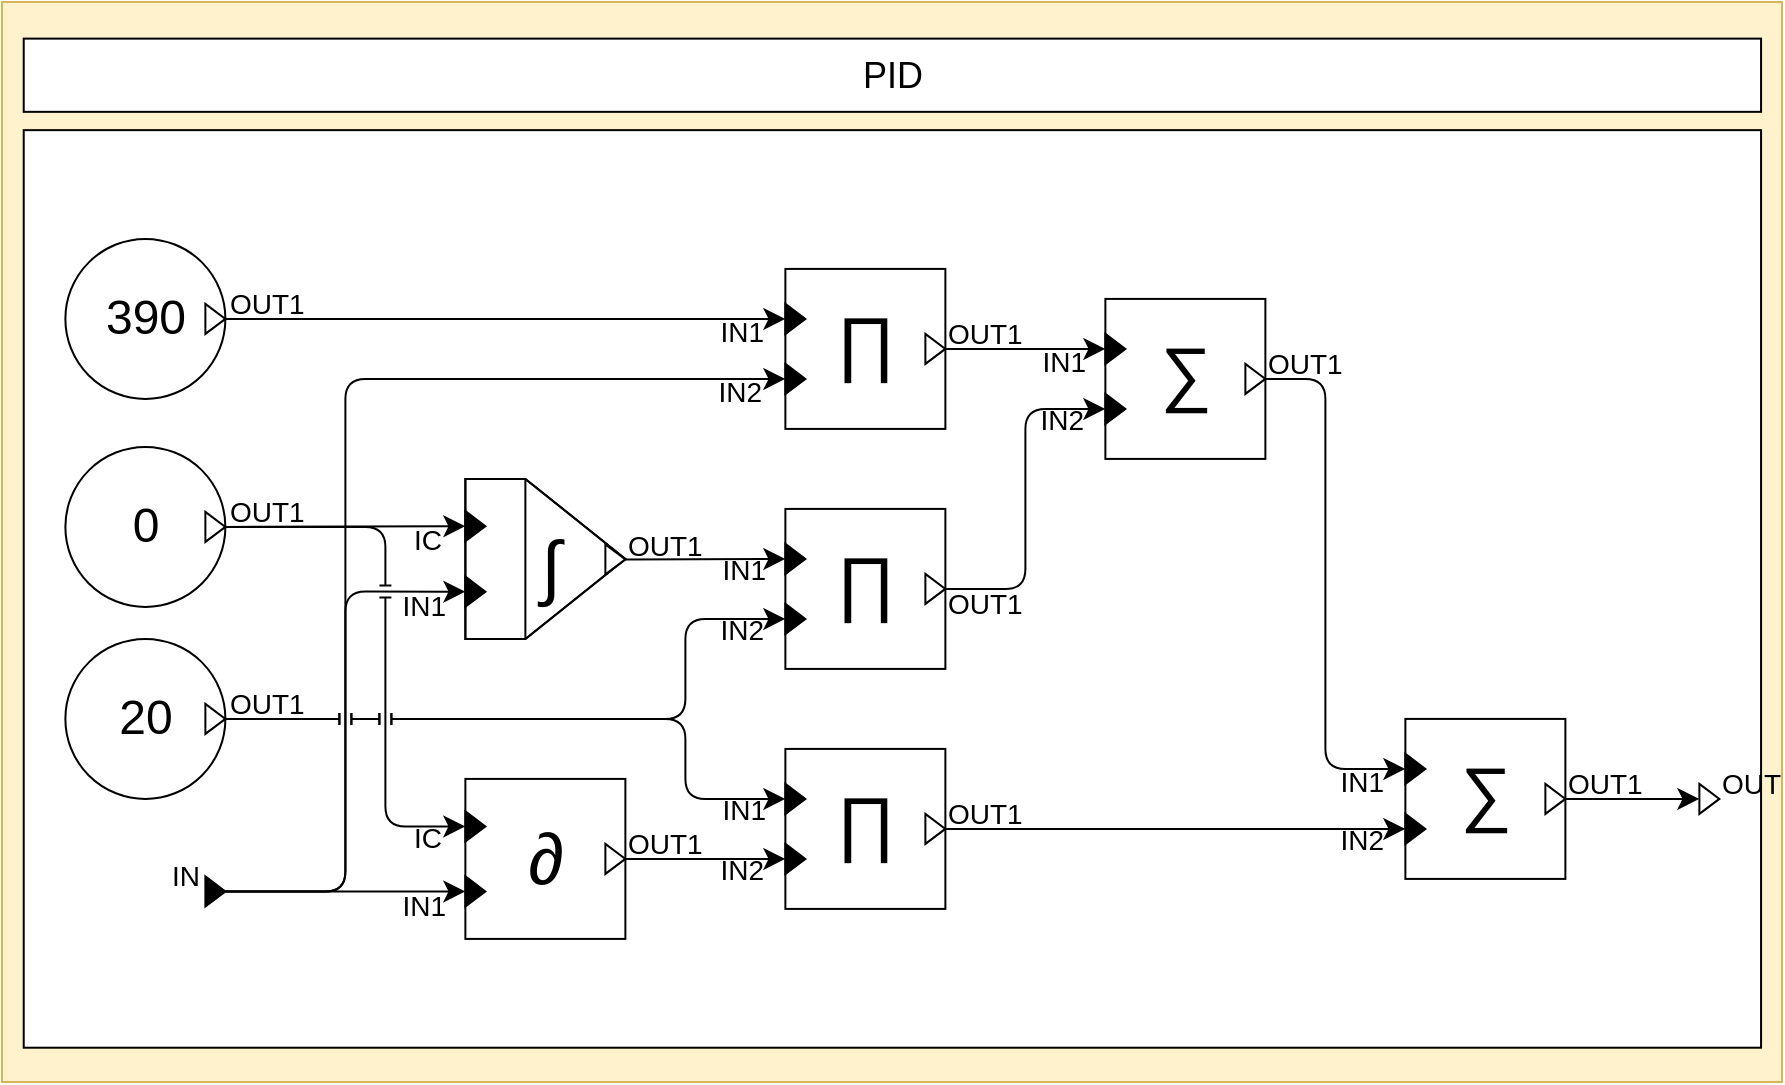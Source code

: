 <mxfile version="22.1.2" type="device">
  <diagram id="gDxQXCs5kidWnzTTBnJd" name="Page-1">
    <mxGraphModel dx="976" dy="587" grid="1" gridSize="10" guides="1" tooltips="1" connect="1" arrows="1" fold="1" page="1" pageScale="1" pageWidth="827" pageHeight="1169" math="0" shadow="0">
      <root>
        <mxCell id="0" />
        <mxCell id="1" parent="0" />
        <object label="" placeholders="1" class_name="PID" id="hTuh9AVs4zCKzSW3PpIh-1">
          <mxCell style="rounded=0;whiteSpace=wrap;html=1;fillColor=#fff2cc;strokeColor=#d6b656;container=0;connectable=0;allowArrows=0;treeFolding=0;moveCells=0;treeMoving=0;comic=0;rotatable=0;expand=1;autosize=1;resizeWidth=1;resizeHeight=1;metaEdit=1;fontSize=16;" parent="1" vertex="1">
            <mxGeometry width="890" height="540" as="geometry">
              <mxRectangle x="40" y="400" width="50" height="40" as="alternateBounds" />
            </mxGeometry>
          </mxCell>
        </object>
        <object label="%class_name%" placeholders="1" id="hTuh9AVs4zCKzSW3PpIh-2">
          <mxCell style="rounded=0;whiteSpace=wrap;html=1;fillColor=#ffffff;fontSize=18;connectable=0;allowArrows=0;rotatable=0;cloneable=0;deletable=0;" parent="hTuh9AVs4zCKzSW3PpIh-1" vertex="1">
            <mxGeometry x="10.858" y="18.309" width="868.671" height="36.609" as="geometry" />
          </mxCell>
        </object>
        <mxCell id="hTuh9AVs4zCKzSW3PpIh-3" value="" style="rounded=0;whiteSpace=wrap;html=1;fillColor=#ffffff;connectable=0;allowArrows=0;container=1;collapsible=0;portConstraintRotation=0;rotatable=0;cloneable=0;deletable=0;recursiveResize=0;fontSize=16;" parent="hTuh9AVs4zCKzSW3PpIh-1" vertex="1">
          <mxGeometry x="10.858" y="64.071" width="868.671" height="458.786" as="geometry">
            <mxRectangle x="10" y="70" width="50" height="40" as="alternateBounds" />
          </mxGeometry>
        </mxCell>
        <object label="%value%" placeholders="1" value="390" block_name="Kp" class_name="ConstantBlock" id="gklb_Mk5rIPpAmKBajpB-1">
          <mxCell style="ellipse;whiteSpace=wrap;html=1;comic=0;fillColor=#ffffff;fontSize=24;align=center;allowArrows=0;connectable=0;container=1;collapsible=0;recursiveResize=1;direction=west;resizable=0;metaEdit=1;" parent="hTuh9AVs4zCKzSW3PpIh-3" vertex="1">
            <mxGeometry x="20.832" y="54.389" width="80" height="80" as="geometry" />
          </mxCell>
        </object>
        <object label="%name%" placeholders="1" name="OUT1" class_name="OutputPort" id="gklb_Mk5rIPpAmKBajpB-2">
          <mxCell style="triangle;fillColor=#ffffff;fontSize=14;points=[[1,0.5]];allowArrows=0;verticalAlign=middle;horizontal=1;spacingTop=0;align=left;spacingLeft=4;spacingRight=0;html=1;comic=0;treeFolding=0;treeMoving=0;movable=1;resizable=0;rotatable=1;deletable=1;editable=1;connectable=1;movableLabel=1;spacing=2;aspect=fixed;metaEdit=1;" parent="gklb_Mk5rIPpAmKBajpB-1" vertex="1">
            <mxGeometry x="70" y="32.5" width="10" height="15" as="geometry">
              <mxPoint x="6" y="-7" as="offset" />
            </mxGeometry>
          </mxCell>
        </object>
        <object label="%value%" placeholders="1" value="20" block_name="Kid" class_name="ConstantBlock" id="gklb_Mk5rIPpAmKBajpB-3">
          <mxCell style="ellipse;whiteSpace=wrap;html=1;comic=0;fillColor=#ffffff;fontSize=24;align=center;allowArrows=0;connectable=0;container=1;collapsible=0;recursiveResize=1;direction=west;resizable=0;metaEdit=1;" parent="hTuh9AVs4zCKzSW3PpIh-3" vertex="1">
            <mxGeometry x="20.832" y="254.389" width="80" height="80" as="geometry" />
          </mxCell>
        </object>
        <object label="%name%" placeholders="1" name="OUT1" class_name="OutputPort" id="gklb_Mk5rIPpAmKBajpB-4">
          <mxCell style="triangle;fillColor=#ffffff;fontSize=14;points=[[1,0.5]];allowArrows=0;verticalAlign=middle;horizontal=1;spacingTop=0;align=left;spacingLeft=4;spacingRight=0;html=1;comic=0;treeFolding=0;treeMoving=0;movable=1;resizable=0;rotatable=1;deletable=1;editable=1;connectable=1;movableLabel=1;spacing=2;aspect=fixed;metaEdit=1;" parent="gklb_Mk5rIPpAmKBajpB-3" vertex="1">
            <mxGeometry x="70" y="32.5" width="10" height="15" as="geometry">
              <mxPoint x="6" y="-7" as="offset" />
            </mxGeometry>
          </mxCell>
        </object>
        <object label="%name%" placeholders="1" name="IN" class_name="InputPort" id="gklb_Mk5rIPpAmKBajpB-7">
          <mxCell style="triangle;fontSize=14;points=[[0,0.5],[1,0.5]];allowArrows=0;verticalAlign=middle;horizontal=1;spacingTop=0;align=right;spacingLeft=0;spacingRight=8;html=1;comic=0;treeFolding=0;treeMoving=0;resizable=0;movableLabel=1;spacing=2;aspect=fixed;fillColor=#000000;metaEdit=1;" parent="hTuh9AVs4zCKzSW3PpIh-3" vertex="1">
            <mxGeometry x="90.832" y="373.139" width="10" height="15" as="geometry">
              <mxPoint x="-4" y="-8" as="offset" />
            </mxGeometry>
          </mxCell>
        </object>
        <object label="%name%" placeholders="1" name="OUT" class_name="OutputPort" id="gklb_Mk5rIPpAmKBajpB-8">
          <mxCell style="triangle;fillColor=#ffffff;fontSize=14;points=[[0,0.5],[1,0.5]];allowArrows=0;verticalAlign=middle;horizontal=1;spacingTop=0;align=left;spacingLeft=4;spacingRight=0;html=1;comic=0;treeFolding=0;treeMoving=0;movable=1;resizable=0;rotatable=1;deletable=1;editable=1;connectable=1;movableLabel=1;spacing=2;aspect=fixed;metaEdit=1;" parent="hTuh9AVs4zCKzSW3PpIh-3" vertex="1">
            <mxGeometry x="837.832" y="326.889" width="10" height="15" as="geometry">
              <mxPoint x="5" y="-7" as="offset" />
            </mxGeometry>
          </mxCell>
        </object>
        <object label="%symbol%" class_name="IntegratorBlock" block_name="int" symbol="&amp;int;" placeholders="1" id="gklb_Mk5rIPpAmKBajpB-14">
          <mxCell style="shape=stencil(7ZVNDoMgEIVPw95IF24b294DFSuRggGq7e3LjzYSS6NRdybGMM7jyzi8CQCmskINBnFUAXgBcZxE+qXDzg+RbHCu3LcWCYIyil1GKsFr3JFC9QTCKiyIMll4BdFZa8zzXcA054xpGuFMepKJEMS3kHakylBe3wV/suIfbVA3yBQ60f1UD3sevDUterkf7Fvy9iJd6lIqJWxEhftgEx972qncZCvuZticcomXbbWGC/jDd2XAciNRyQWeb8qSUOoGKVjxYeTDyOuOe6eDWd/AWXM3SOeOiYUGplAvbNrdfTbzAQ==);whiteSpace=wrap;html=1;aspect=fixed;resizable=0;container=1;collapsible=0;spacingLeft=5;connectable=0;allowArrows=0;fontSize=36;spacingTop=7;metaEdit=1;" parent="hTuh9AVs4zCKzSW3PpIh-3" vertex="1">
            <mxGeometry x="220.832" y="174.389" width="80" height="80" as="geometry" />
          </mxCell>
        </object>
        <object label="%name%" placeholders="1" name="OUT1" class_name="OutputPort" id="gklb_Mk5rIPpAmKBajpB-15">
          <mxCell style="triangle;fillColor=#ffffff;fontSize=14;points=[[1,0.5]];allowArrows=0;verticalAlign=middle;horizontal=1;spacingTop=0;align=left;spacingLeft=4;spacingRight=0;html=1;comic=0;treeFolding=0;treeMoving=0;movable=1;resizable=0;rotatable=1;deletable=1;editable=1;connectable=1;movableLabel=1;spacing=2;aspect=fixed;metaEdit=1;" parent="gklb_Mk5rIPpAmKBajpB-14" vertex="1">
            <mxGeometry x="70" y="32.75" width="10" height="15" as="geometry">
              <mxPoint x="5" y="-7" as="offset" />
            </mxGeometry>
          </mxCell>
        </object>
        <object label="%name%" placeholders="1" name="IC" class_name="InputPort" id="gklb_Mk5rIPpAmKBajpB-16">
          <mxCell style="triangle;fontSize=14;points=[[0,0.5]];allowArrows=0;verticalAlign=middle;horizontal=1;spacingTop=0;align=right;spacingLeft=0;spacingRight=8;html=1;comic=0;treeFolding=0;treeMoving=0;resizable=0;movableLabel=1;spacing=2;aspect=fixed;fillColor=#000000;metaEdit=1;" parent="gklb_Mk5rIPpAmKBajpB-14" vertex="1">
            <mxGeometry y="16.12" width="10" height="15" as="geometry">
              <mxPoint x="-13" y="7" as="offset" />
            </mxGeometry>
          </mxCell>
        </object>
        <object label="%name%" placeholders="1" name="IN1" class_name="InputPort" id="gklb_Mk5rIPpAmKBajpB-17">
          <mxCell style="triangle;fontSize=14;points=[[0,0.5]];allowArrows=0;verticalAlign=middle;horizontal=1;spacingTop=0;align=right;spacingLeft=0;spacingRight=8;html=1;comic=0;treeFolding=0;treeMoving=0;resizable=0;movableLabel=1;spacing=2;aspect=fixed;fillColor=#000000;metaEdit=1;" parent="gklb_Mk5rIPpAmKBajpB-14" vertex="1">
            <mxGeometry y="48.87" width="10" height="15" as="geometry">
              <mxPoint x="-11" y="7" as="offset" />
            </mxGeometry>
          </mxCell>
        </object>
        <mxCell id="gklb_Mk5rIPpAmKBajpB-67" style="edgeStyle=orthogonalEdgeStyle;rounded=1;orthogonalLoop=1;jettySize=auto;html=1;exitX=1;exitY=0.5;exitDx=0;exitDy=0;entryX=0;entryY=0.5;entryDx=0;entryDy=0;fontSize=12;startSize=8;endSize=8;" parent="hTuh9AVs4zCKzSW3PpIh-3" source="gklb_Mk5rIPpAmKBajpB-7" target="gklb_Mk5rIPpAmKBajpB-17" edge="1">
          <mxGeometry relative="1" as="geometry" />
        </mxCell>
        <object label="%symbol%" placeholders="1" symbol="&amp;part;" class_name="DerivatorBlock" block_name="der" id="gklb_Mk5rIPpAmKBajpB-18">
          <mxCell style="whiteSpace=wrap;html=1;aspect=fixed;comic=0;fillColor=#FFFFFF;fontSize=36;align=center;resizable=0;container=1;collapsible=0;points=[];allowArrows=0;metaEdit=1;connectable=0;" parent="hTuh9AVs4zCKzSW3PpIh-3" vertex="1">
            <mxGeometry x="220.832" y="324.389" width="80" height="80" as="geometry" />
          </mxCell>
        </object>
        <object label="%name%" placeholders="1" name="OUT1" class_name="OutputPort" id="gklb_Mk5rIPpAmKBajpB-19">
          <mxCell style="triangle;fillColor=#ffffff;fontSize=14;points=[[1,0.5]];allowArrows=0;verticalAlign=middle;horizontal=1;spacingTop=0;align=left;spacingLeft=4;spacingRight=0;html=1;comic=0;treeFolding=0;treeMoving=0;movable=1;resizable=0;rotatable=1;deletable=1;editable=1;connectable=1;movableLabel=1;spacing=2;aspect=fixed;metaEdit=1;" parent="gklb_Mk5rIPpAmKBajpB-18" vertex="1">
            <mxGeometry x="70" y="32.5" width="10" height="15" as="geometry">
              <mxPoint x="5" y="-7" as="offset" />
            </mxGeometry>
          </mxCell>
        </object>
        <object label="%name%" placeholders="1" name="IC" class_name="InputPort" id="gklb_Mk5rIPpAmKBajpB-20">
          <mxCell style="triangle;fontSize=14;points=[[0,0.5]];allowArrows=0;verticalAlign=middle;horizontal=1;spacingTop=0;align=right;spacingLeft=0;spacingRight=8;html=1;comic=0;treeFolding=0;treeMoving=0;resizable=0;movableLabel=1;spacing=2;aspect=fixed;fillColor=#000000;metaEdit=1;" parent="gklb_Mk5rIPpAmKBajpB-18" vertex="1">
            <mxGeometry y="16.25" width="10" height="15" as="geometry">
              <mxPoint x="-13" y="6" as="offset" />
            </mxGeometry>
          </mxCell>
        </object>
        <object label="%name%" placeholders="1" name="IN1" class_name="InputPort" id="gklb_Mk5rIPpAmKBajpB-21">
          <mxCell style="triangle;fontSize=14;points=[[0,0.5]];allowArrows=0;verticalAlign=middle;horizontal=1;spacingTop=0;align=right;spacingLeft=0;spacingRight=8;html=1;comic=0;treeFolding=0;treeMoving=0;resizable=0;movableLabel=1;spacing=2;aspect=fixed;fillColor=#000000;metaEdit=1;" parent="gklb_Mk5rIPpAmKBajpB-18" vertex="1">
            <mxGeometry y="48.75" width="10" height="15" as="geometry">
              <mxPoint x="-11" y="7" as="offset" />
            </mxGeometry>
          </mxCell>
        </object>
        <mxCell id="gklb_Mk5rIPpAmKBajpB-58" style="edgeStyle=none;curved=1;rounded=0;orthogonalLoop=1;jettySize=auto;html=1;exitX=1;exitY=0.5;exitDx=0;exitDy=0;entryX=0;entryY=0.5;entryDx=0;entryDy=0;fontSize=12;startSize=8;endSize=8;" parent="hTuh9AVs4zCKzSW3PpIh-3" source="gklb_Mk5rIPpAmKBajpB-7" target="gklb_Mk5rIPpAmKBajpB-21" edge="1">
          <mxGeometry relative="1" as="geometry" />
        </mxCell>
        <object label="%symbol%" placeholders="1" symbol="&amp;sum;" class_name="AdderBlock" block_name="sum1" numberOfInputs="2" id="gklb_Mk5rIPpAmKBajpB-24">
          <mxCell style="whiteSpace=wrap;html=1;aspect=fixed;comic=0;fillColor=#FFFFFF;fontSize=36;align=center;resizable=0;container=1;collapsible=0;points=[];allowArrows=0;spacingTop=-6;metaEdit=1;connectable=0;" parent="hTuh9AVs4zCKzSW3PpIh-3" vertex="1">
            <mxGeometry x="540.832" y="84.389" width="80" height="80" as="geometry" />
          </mxCell>
        </object>
        <object label="%name%" placeholders="1" name="OUT1" class_name="OutputPort" id="gklb_Mk5rIPpAmKBajpB-25">
          <mxCell style="triangle;fillColor=#ffffff;fontSize=14;points=[[1,0.5]];allowArrows=0;verticalAlign=middle;horizontal=1;spacingTop=0;align=left;spacingLeft=4;spacingRight=0;html=1;comic=0;treeFolding=0;treeMoving=0;movable=1;resizable=0;rotatable=1;deletable=1;editable=1;connectable=1;movableLabel=1;spacing=2;aspect=fixed;metaEdit=1;" parent="gklb_Mk5rIPpAmKBajpB-24" vertex="1">
            <mxGeometry x="70" y="32.5" width="10" height="15" as="geometry">
              <mxPoint x="5" y="-7" as="offset" />
            </mxGeometry>
          </mxCell>
        </object>
        <object label="%name%" placeholders="1" name="IN1" class_name="InputPort" id="gklb_Mk5rIPpAmKBajpB-26">
          <mxCell style="triangle;fontSize=14;points=[[0,0.5]];allowArrows=0;verticalAlign=middle;horizontal=1;spacingTop=0;align=right;spacingLeft=0;spacingRight=8;html=1;comic=0;treeFolding=0;treeMoving=0;resizable=0;movableLabel=1;spacing=2;aspect=fixed;fillColor=#000000;metaEdit=1;" parent="gklb_Mk5rIPpAmKBajpB-24" vertex="1">
            <mxGeometry y="17.5" width="10" height="15" as="geometry">
              <mxPoint x="-11" y="7" as="offset" />
            </mxGeometry>
          </mxCell>
        </object>
        <object label="%name%" placeholders="1" name="IN2" class_name="InputPort" id="gklb_Mk5rIPpAmKBajpB-27">
          <mxCell style="triangle;fontSize=14;points=[[0,0.5]];allowArrows=0;verticalAlign=middle;horizontal=1;spacingTop=0;align=right;spacingLeft=0;spacingRight=8;html=1;comic=0;treeFolding=0;treeMoving=0;resizable=0;movableLabel=1;spacing=2;aspect=fixed;fillColor=#000000;metaEdit=1;" parent="gklb_Mk5rIPpAmKBajpB-24" vertex="1">
            <mxGeometry y="47.5" width="10" height="15" as="geometry">
              <mxPoint x="-12" y="6" as="offset" />
            </mxGeometry>
          </mxCell>
        </object>
        <object label="%symbol%" placeholders="1" symbol="&amp;sum;" class_name="AdderBlock" block_name="sum2" numberOfInputs="2" id="gklb_Mk5rIPpAmKBajpB-29">
          <mxCell style="whiteSpace=wrap;html=1;aspect=fixed;comic=0;fillColor=#FFFFFF;fontSize=36;align=center;resizable=0;container=1;collapsible=0;points=[];allowArrows=0;spacingTop=-6;metaEdit=1;connectable=0;" parent="hTuh9AVs4zCKzSW3PpIh-3" vertex="1">
            <mxGeometry x="690.832" y="294.389" width="80" height="80" as="geometry" />
          </mxCell>
        </object>
        <object label="%name%" placeholders="1" name="OUT1" class_name="OutputPort" id="gklb_Mk5rIPpAmKBajpB-30">
          <mxCell style="triangle;fillColor=#ffffff;fontSize=14;points=[[1,0.5]];allowArrows=0;verticalAlign=middle;horizontal=1;spacingTop=0;align=left;spacingLeft=4;spacingRight=0;html=1;comic=0;treeFolding=0;treeMoving=0;movable=1;resizable=0;rotatable=1;deletable=1;editable=1;connectable=1;movableLabel=1;spacing=2;aspect=fixed;metaEdit=1;" parent="gklb_Mk5rIPpAmKBajpB-29" vertex="1">
            <mxGeometry x="70" y="32.5" width="10" height="15" as="geometry">
              <mxPoint x="5" y="-7" as="offset" />
            </mxGeometry>
          </mxCell>
        </object>
        <object label="%name%" placeholders="1" name="IN1" class_name="InputPort" id="gklb_Mk5rIPpAmKBajpB-31">
          <mxCell style="triangle;fontSize=14;points=[[0,0.5]];allowArrows=0;verticalAlign=middle;horizontal=1;spacingTop=0;align=right;spacingLeft=0;spacingRight=8;html=1;comic=0;treeFolding=0;treeMoving=0;resizable=0;movableLabel=1;spacing=2;aspect=fixed;fillColor=#000000;metaEdit=1;" parent="gklb_Mk5rIPpAmKBajpB-29" vertex="1">
            <mxGeometry y="17.5" width="10" height="15" as="geometry">
              <mxPoint x="-12" y="7" as="offset" />
            </mxGeometry>
          </mxCell>
        </object>
        <object label="%name%" placeholders="1" name="IN2" class_name="InputPort" id="gklb_Mk5rIPpAmKBajpB-32">
          <mxCell style="triangle;fontSize=14;points=[[0,0.5]];allowArrows=0;verticalAlign=middle;horizontal=1;spacingTop=0;align=right;spacingLeft=0;spacingRight=8;html=1;comic=0;treeFolding=0;treeMoving=0;resizable=0;movableLabel=1;spacing=2;aspect=fixed;fillColor=#000000;metaEdit=1;" parent="gklb_Mk5rIPpAmKBajpB-29" vertex="1">
            <mxGeometry y="47.5" width="10" height="15" as="geometry">
              <mxPoint x="-12" y="6" as="offset" />
            </mxGeometry>
          </mxCell>
        </object>
        <object label="%symbol%" placeholders="1" symbol="&amp;prod;" class_name="ProductBlock" block_name="prod1" numberOfInputs="2" id="gklb_Mk5rIPpAmKBajpB-34">
          <mxCell style="whiteSpace=wrap;html=1;aspect=fixed;comic=0;fillColor=#FFFFFF;fontSize=36;align=center;resizable=0;container=1;collapsible=0;points=[];allowArrows=0;spacingTop=-6;metaEdit=1;connectable=0;" parent="hTuh9AVs4zCKzSW3PpIh-3" vertex="1">
            <mxGeometry x="380.832" y="69.389" width="80" height="80" as="geometry" />
          </mxCell>
        </object>
        <object label="%name%" placeholders="1" name="OUT1" class_name="OutputPort" id="gklb_Mk5rIPpAmKBajpB-35">
          <mxCell style="triangle;fillColor=#ffffff;fontSize=14;points=[[1,0.5]];allowArrows=0;verticalAlign=middle;horizontal=1;spacingTop=0;align=left;spacingLeft=4;spacingRight=0;html=1;comic=0;treeFolding=0;treeMoving=0;movable=1;resizable=0;rotatable=1;deletable=1;editable=1;connectable=1;movableLabel=1;spacing=2;aspect=fixed;metaEdit=1;" parent="gklb_Mk5rIPpAmKBajpB-34" vertex="1">
            <mxGeometry x="70" y="32.5" width="10" height="15" as="geometry">
              <mxPoint x="5" y="-7" as="offset" />
            </mxGeometry>
          </mxCell>
        </object>
        <object label="%name%" placeholders="1" name="IN1" class_name="InputPort" id="gklb_Mk5rIPpAmKBajpB-36">
          <mxCell style="triangle;fontSize=14;points=[[0,0.5]];allowArrows=0;verticalAlign=middle;horizontal=1;spacingTop=0;align=right;spacingLeft=0;spacingRight=8;html=1;comic=0;treeFolding=0;treeMoving=0;resizable=0;movableLabel=1;spacing=2;aspect=fixed;fillColor=#000000;metaEdit=1;" parent="gklb_Mk5rIPpAmKBajpB-34" vertex="1">
            <mxGeometry y="17.5" width="10" height="15" as="geometry">
              <mxPoint x="-12" y="7" as="offset" />
            </mxGeometry>
          </mxCell>
        </object>
        <object label="%name%" placeholders="1" name="IN2" class_name="InputPort" id="gklb_Mk5rIPpAmKBajpB-37">
          <mxCell style="triangle;fontSize=14;points=[[0,0.5]];allowArrows=0;verticalAlign=middle;horizontal=1;spacingTop=0;align=right;spacingLeft=0;spacingRight=8;html=1;comic=0;treeFolding=0;treeMoving=0;resizable=0;movableLabel=1;spacing=2;aspect=fixed;fillColor=#000000;metaEdit=1;" parent="gklb_Mk5rIPpAmKBajpB-34" vertex="1">
            <mxGeometry y="47.5" width="10" height="15" as="geometry">
              <mxPoint x="-13" y="7" as="offset" />
            </mxGeometry>
          </mxCell>
        </object>
        <object label="%symbol%" placeholders="1" symbol="&amp;prod;" class_name="ProductBlock" block_name="prod2" numberOfInputs="2" id="gklb_Mk5rIPpAmKBajpB-38">
          <mxCell style="whiteSpace=wrap;html=1;aspect=fixed;comic=0;fillColor=#FFFFFF;fontSize=36;align=center;resizable=0;container=1;collapsible=0;points=[];allowArrows=0;spacingTop=-6;metaEdit=1;connectable=0;" parent="hTuh9AVs4zCKzSW3PpIh-3" vertex="1">
            <mxGeometry x="380.832" y="189.389" width="80" height="80" as="geometry" />
          </mxCell>
        </object>
        <object label="%name%" placeholders="1" name="OUT1" class_name="OutputPort" id="gklb_Mk5rIPpAmKBajpB-39">
          <mxCell style="triangle;fillColor=#ffffff;fontSize=14;points=[[1,0.5]];allowArrows=0;verticalAlign=middle;horizontal=1;spacingTop=0;align=left;spacingLeft=4;spacingRight=0;html=1;comic=0;treeFolding=0;treeMoving=0;movable=1;resizable=0;rotatable=1;deletable=1;editable=1;connectable=1;movableLabel=1;spacing=2;aspect=fixed;metaEdit=1;" parent="gklb_Mk5rIPpAmKBajpB-38" vertex="1">
            <mxGeometry x="70" y="32.5" width="10" height="15" as="geometry">
              <mxPoint x="5" y="8" as="offset" />
            </mxGeometry>
          </mxCell>
        </object>
        <object label="%name%" placeholders="1" name="IN1" class_name="InputPort" id="gklb_Mk5rIPpAmKBajpB-40">
          <mxCell style="triangle;fontSize=14;points=[[0,0.5]];allowArrows=0;verticalAlign=middle;horizontal=1;spacingTop=0;align=right;spacingLeft=0;spacingRight=8;html=1;comic=0;treeFolding=0;treeMoving=0;resizable=0;movableLabel=1;spacing=2;aspect=fixed;fillColor=#000000;metaEdit=1;" parent="gklb_Mk5rIPpAmKBajpB-38" vertex="1">
            <mxGeometry y="17.5" width="10" height="15" as="geometry">
              <mxPoint x="-11" y="6" as="offset" />
            </mxGeometry>
          </mxCell>
        </object>
        <object label="%name%" placeholders="1" name="IN2" class_name="InputPort" id="gklb_Mk5rIPpAmKBajpB-41">
          <mxCell style="triangle;fontSize=14;points=[[0,0.5]];allowArrows=0;verticalAlign=middle;horizontal=1;spacingTop=0;align=right;spacingLeft=0;spacingRight=8;html=1;comic=0;treeFolding=0;treeMoving=0;resizable=0;movableLabel=1;spacing=2;aspect=fixed;fillColor=#000000;metaEdit=1;" parent="gklb_Mk5rIPpAmKBajpB-38" vertex="1">
            <mxGeometry y="47.5" width="10" height="15" as="geometry">
              <mxPoint x="-12" y="6" as="offset" />
            </mxGeometry>
          </mxCell>
        </object>
        <object label="%symbol%" placeholders="1" symbol="&amp;prod;" class_name="ProductBlock" block_name="prod3" numberOfInputs="2" id="gklb_Mk5rIPpAmKBajpB-42">
          <mxCell style="whiteSpace=wrap;html=1;aspect=fixed;comic=0;fillColor=#FFFFFF;fontSize=36;align=center;resizable=0;container=1;collapsible=0;points=[];allowArrows=0;spacingTop=-6;metaEdit=1;connectable=0;" parent="hTuh9AVs4zCKzSW3PpIh-3" vertex="1">
            <mxGeometry x="380.832" y="309.389" width="80" height="80" as="geometry" />
          </mxCell>
        </object>
        <object label="%name%" placeholders="1" name="OUT1" class_name="OutputPort" id="gklb_Mk5rIPpAmKBajpB-43">
          <mxCell style="triangle;fillColor=#ffffff;fontSize=14;points=[[1,0.5]];allowArrows=0;verticalAlign=middle;horizontal=1;spacingTop=0;align=left;spacingLeft=4;spacingRight=0;html=1;comic=0;treeFolding=0;treeMoving=0;movable=1;resizable=0;rotatable=1;deletable=1;editable=1;connectable=1;movableLabel=1;spacing=2;aspect=fixed;metaEdit=1;" parent="gklb_Mk5rIPpAmKBajpB-42" vertex="1">
            <mxGeometry x="70" y="32.5" width="10" height="15" as="geometry">
              <mxPoint x="5" y="-7" as="offset" />
            </mxGeometry>
          </mxCell>
        </object>
        <object label="%name%" placeholders="1" name="IN1" class_name="InputPort" id="gklb_Mk5rIPpAmKBajpB-44">
          <mxCell style="triangle;fontSize=14;points=[[0,0.5]];allowArrows=0;verticalAlign=middle;horizontal=1;spacingTop=0;align=right;spacingLeft=0;spacingRight=8;html=1;comic=0;treeFolding=0;treeMoving=0;resizable=0;movableLabel=1;spacing=2;aspect=fixed;fillColor=#000000;metaEdit=1;" parent="gklb_Mk5rIPpAmKBajpB-42" vertex="1">
            <mxGeometry y="17.5" width="10" height="15" as="geometry">
              <mxPoint x="-11" y="6" as="offset" />
            </mxGeometry>
          </mxCell>
        </object>
        <object label="%name%" placeholders="1" name="IN2" class_name="InputPort" id="gklb_Mk5rIPpAmKBajpB-45">
          <mxCell style="triangle;fontSize=14;points=[[0,0.5]];allowArrows=0;verticalAlign=middle;horizontal=1;spacingTop=0;align=right;spacingLeft=0;spacingRight=8;html=1;comic=0;treeFolding=0;treeMoving=0;resizable=0;movableLabel=1;spacing=2;aspect=fixed;fillColor=#000000;metaEdit=1;" parent="gklb_Mk5rIPpAmKBajpB-42" vertex="1">
            <mxGeometry y="47.5" width="10" height="15" as="geometry">
              <mxPoint x="-12" y="6" as="offset" />
            </mxGeometry>
          </mxCell>
        </object>
        <object label="%value%" placeholders="1" value="0" block_name="zeroCt" class_name="ConstantBlock" id="gklb_Mk5rIPpAmKBajpB-46">
          <mxCell style="ellipse;whiteSpace=wrap;html=1;comic=0;fillColor=#ffffff;fontSize=24;align=center;allowArrows=0;connectable=0;container=1;collapsible=0;recursiveResize=1;direction=west;resizable=0;metaEdit=1;" parent="hTuh9AVs4zCKzSW3PpIh-3" vertex="1">
            <mxGeometry x="20.832" y="158.389" width="80" height="80" as="geometry" />
          </mxCell>
        </object>
        <object label="%name%" placeholders="1" name="OUT1" class_name="OutputPort" id="gklb_Mk5rIPpAmKBajpB-47">
          <mxCell style="triangle;fillColor=#ffffff;fontSize=14;points=[[1,0.5]];allowArrows=0;verticalAlign=middle;horizontal=1;spacingTop=0;align=left;spacingLeft=4;spacingRight=0;html=1;comic=0;treeFolding=0;treeMoving=0;movable=1;resizable=0;rotatable=1;deletable=1;editable=1;connectable=1;movableLabel=1;spacing=2;aspect=fixed;metaEdit=1;" parent="gklb_Mk5rIPpAmKBajpB-46" vertex="1">
            <mxGeometry x="70" y="32.5" width="10" height="15" as="geometry">
              <mxPoint x="6" y="-7" as="offset" />
            </mxGeometry>
          </mxCell>
        </object>
        <mxCell id="gklb_Mk5rIPpAmKBajpB-49" style="edgeStyle=none;curved=1;rounded=0;orthogonalLoop=1;jettySize=auto;html=1;exitX=1;exitY=0.5;exitDx=0;exitDy=0;entryX=0;entryY=0.5;entryDx=0;entryDy=0;fontSize=12;startSize=8;endSize=8;" parent="hTuh9AVs4zCKzSW3PpIh-3" source="gklb_Mk5rIPpAmKBajpB-2" target="gklb_Mk5rIPpAmKBajpB-36" edge="1">
          <mxGeometry relative="1" as="geometry" />
        </mxCell>
        <mxCell id="gklb_Mk5rIPpAmKBajpB-51" style="edgeStyle=orthogonalEdgeStyle;rounded=1;orthogonalLoop=1;jettySize=auto;html=1;exitX=1;exitY=0.5;exitDx=0;exitDy=0;entryX=0;entryY=0.5;entryDx=0;entryDy=0;fontSize=12;startSize=8;endSize=8;jumpStyle=line;" parent="hTuh9AVs4zCKzSW3PpIh-3" source="gklb_Mk5rIPpAmKBajpB-47" target="gklb_Mk5rIPpAmKBajpB-20" edge="1">
          <mxGeometry relative="1" as="geometry">
            <Array as="points">
              <mxPoint x="180.832" y="198.389" />
              <mxPoint x="180.832" y="348.389" />
            </Array>
          </mxGeometry>
        </mxCell>
        <mxCell id="gklb_Mk5rIPpAmKBajpB-52" style="edgeStyle=none;curved=1;rounded=0;orthogonalLoop=1;jettySize=auto;html=1;exitX=1;exitY=0.5;exitDx=0;exitDy=0;entryX=0;entryY=0.5;entryDx=0;entryDy=0;fontSize=12;startSize=8;endSize=8;" parent="hTuh9AVs4zCKzSW3PpIh-3" source="gklb_Mk5rIPpAmKBajpB-15" target="gklb_Mk5rIPpAmKBajpB-40" edge="1">
          <mxGeometry relative="1" as="geometry" />
        </mxCell>
        <mxCell id="gklb_Mk5rIPpAmKBajpB-53" style="edgeStyle=none;curved=1;rounded=0;orthogonalLoop=1;jettySize=auto;html=1;exitX=1;exitY=0.5;exitDx=0;exitDy=0;entryX=0;entryY=0.5;entryDx=0;entryDy=0;fontSize=12;startSize=8;endSize=8;" parent="hTuh9AVs4zCKzSW3PpIh-3" source="gklb_Mk5rIPpAmKBajpB-19" target="gklb_Mk5rIPpAmKBajpB-45" edge="1">
          <mxGeometry relative="1" as="geometry" />
        </mxCell>
        <mxCell id="gklb_Mk5rIPpAmKBajpB-59" style="edgeStyle=orthogonalEdgeStyle;rounded=1;orthogonalLoop=1;jettySize=auto;html=1;exitX=1;exitY=0.5;exitDx=0;exitDy=0;entryX=0;entryY=0.5;entryDx=0;entryDy=0;fontSize=12;startSize=8;endSize=8;jumpStyle=line;" parent="hTuh9AVs4zCKzSW3PpIh-3" source="gklb_Mk5rIPpAmKBajpB-4" target="gklb_Mk5rIPpAmKBajpB-41" edge="1">
          <mxGeometry relative="1" as="geometry">
            <Array as="points">
              <mxPoint x="330.832" y="294.389" />
              <mxPoint x="330.832" y="244.389" />
            </Array>
          </mxGeometry>
        </mxCell>
        <mxCell id="gklb_Mk5rIPpAmKBajpB-60" style="edgeStyle=orthogonalEdgeStyle;rounded=1;orthogonalLoop=1;jettySize=auto;html=1;exitX=1;exitY=0.5;exitDx=0;exitDy=0;entryX=0;entryY=0.5;entryDx=0;entryDy=0;fontSize=12;startSize=8;endSize=8;jumpStyle=line;strokeColor=default;" parent="hTuh9AVs4zCKzSW3PpIh-3" source="gklb_Mk5rIPpAmKBajpB-4" target="gklb_Mk5rIPpAmKBajpB-44" edge="1">
          <mxGeometry relative="1" as="geometry">
            <Array as="points">
              <mxPoint x="330.832" y="294.389" />
              <mxPoint x="330.832" y="334.389" />
            </Array>
          </mxGeometry>
        </mxCell>
        <mxCell id="gklb_Mk5rIPpAmKBajpB-69" style="edgeStyle=orthogonalEdgeStyle;rounded=0;orthogonalLoop=1;jettySize=auto;html=1;exitX=1;exitY=0.5;exitDx=0;exitDy=0;entryX=0;entryY=0.5;entryDx=0;entryDy=0;fontSize=12;startSize=8;endSize=8;jumpStyle=line;" parent="hTuh9AVs4zCKzSW3PpIh-3" source="gklb_Mk5rIPpAmKBajpB-47" target="gklb_Mk5rIPpAmKBajpB-16" edge="1">
          <mxGeometry relative="1" as="geometry" />
        </mxCell>
        <mxCell id="gklb_Mk5rIPpAmKBajpB-70" style="edgeStyle=none;curved=1;rounded=0;orthogonalLoop=1;jettySize=auto;html=1;exitX=1;exitY=0.5;exitDx=0;exitDy=0;entryX=0;entryY=0.5;entryDx=0;entryDy=0;fontSize=12;startSize=8;endSize=8;" parent="hTuh9AVs4zCKzSW3PpIh-3" source="gklb_Mk5rIPpAmKBajpB-35" target="gklb_Mk5rIPpAmKBajpB-26" edge="1">
          <mxGeometry relative="1" as="geometry" />
        </mxCell>
        <mxCell id="gklb_Mk5rIPpAmKBajpB-71" style="edgeStyle=orthogonalEdgeStyle;rounded=1;orthogonalLoop=1;jettySize=auto;html=1;exitX=1;exitY=0.5;exitDx=0;exitDy=0;entryX=0;entryY=0.5;entryDx=0;entryDy=0;fontSize=12;startSize=8;endSize=8;" parent="hTuh9AVs4zCKzSW3PpIh-3" source="gklb_Mk5rIPpAmKBajpB-39" target="gklb_Mk5rIPpAmKBajpB-27" edge="1">
          <mxGeometry relative="1" as="geometry">
            <Array as="points">
              <mxPoint x="500.832" y="229.389" />
              <mxPoint x="500.832" y="139.389" />
            </Array>
          </mxGeometry>
        </mxCell>
        <mxCell id="gklb_Mk5rIPpAmKBajpB-72" style="edgeStyle=none;curved=1;rounded=0;orthogonalLoop=1;jettySize=auto;html=1;exitX=1;exitY=0.5;exitDx=0;exitDy=0;entryX=0;entryY=0.5;entryDx=0;entryDy=0;fontSize=12;startSize=8;endSize=8;" parent="hTuh9AVs4zCKzSW3PpIh-3" source="gklb_Mk5rIPpAmKBajpB-43" target="gklb_Mk5rIPpAmKBajpB-32" edge="1">
          <mxGeometry relative="1" as="geometry" />
        </mxCell>
        <mxCell id="gklb_Mk5rIPpAmKBajpB-73" style="edgeStyle=orthogonalEdgeStyle;rounded=1;orthogonalLoop=1;jettySize=auto;html=1;exitX=1;exitY=0.5;exitDx=0;exitDy=0;entryX=0;entryY=0.5;entryDx=0;entryDy=0;fontSize=12;startSize=8;endSize=8;" parent="hTuh9AVs4zCKzSW3PpIh-3" source="gklb_Mk5rIPpAmKBajpB-25" target="gklb_Mk5rIPpAmKBajpB-31" edge="1">
          <mxGeometry relative="1" as="geometry">
            <Array as="points">
              <mxPoint x="650.832" y="124.389" />
              <mxPoint x="650.832" y="319.389" />
            </Array>
          </mxGeometry>
        </mxCell>
        <mxCell id="gklb_Mk5rIPpAmKBajpB-68" style="edgeStyle=orthogonalEdgeStyle;rounded=1;orthogonalLoop=1;jettySize=auto;html=1;exitX=1;exitY=0.5;exitDx=0;exitDy=0;entryX=0;entryY=0.5;entryDx=0;entryDy=0;fontSize=12;startSize=8;endSize=8;" parent="hTuh9AVs4zCKzSW3PpIh-3" source="gklb_Mk5rIPpAmKBajpB-7" target="gklb_Mk5rIPpAmKBajpB-37" edge="1">
          <mxGeometry relative="1" as="geometry">
            <Array as="points">
              <mxPoint x="160.832" y="380.389" />
              <mxPoint x="160.832" y="124.389" />
            </Array>
          </mxGeometry>
        </mxCell>
        <mxCell id="gklb_Mk5rIPpAmKBajpB-74" style="edgeStyle=none;curved=1;rounded=0;orthogonalLoop=1;jettySize=auto;html=1;exitX=1;exitY=0.5;exitDx=0;exitDy=0;entryX=0;entryY=0.5;entryDx=0;entryDy=0;fontSize=12;startSize=8;endSize=8;" parent="hTuh9AVs4zCKzSW3PpIh-3" source="gklb_Mk5rIPpAmKBajpB-30" target="gklb_Mk5rIPpAmKBajpB-8" edge="1">
          <mxGeometry relative="1" as="geometry" />
        </mxCell>
      </root>
    </mxGraphModel>
  </diagram>
</mxfile>
